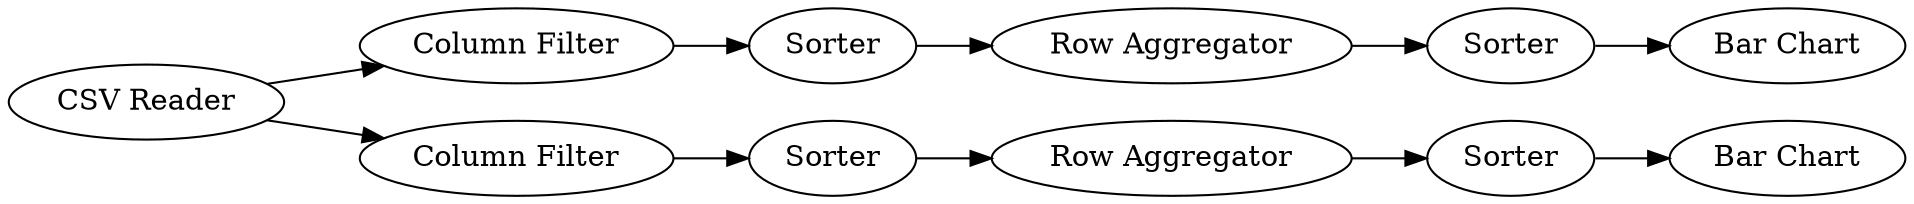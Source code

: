 digraph {
	1 [label="CSV Reader"]
	3 [label="Column Filter"]
	4 [label="Column Filter"]
	5 [label=Sorter]
	6 [label=Sorter]
	8 [label="Row Aggregator"]
	12 [label="Row Aggregator"]
	13 [label=Sorter]
	15 [label="Bar Chart"]
	17 [label="Bar Chart"]
	18 [label=Sorter]
	1 -> 3
	1 -> 4
	3 -> 5
	4 -> 6
	5 -> 8
	6 -> 12
	8 -> 18
	12 -> 13
	13 -> 17
	18 -> 15
	rankdir=LR
}
